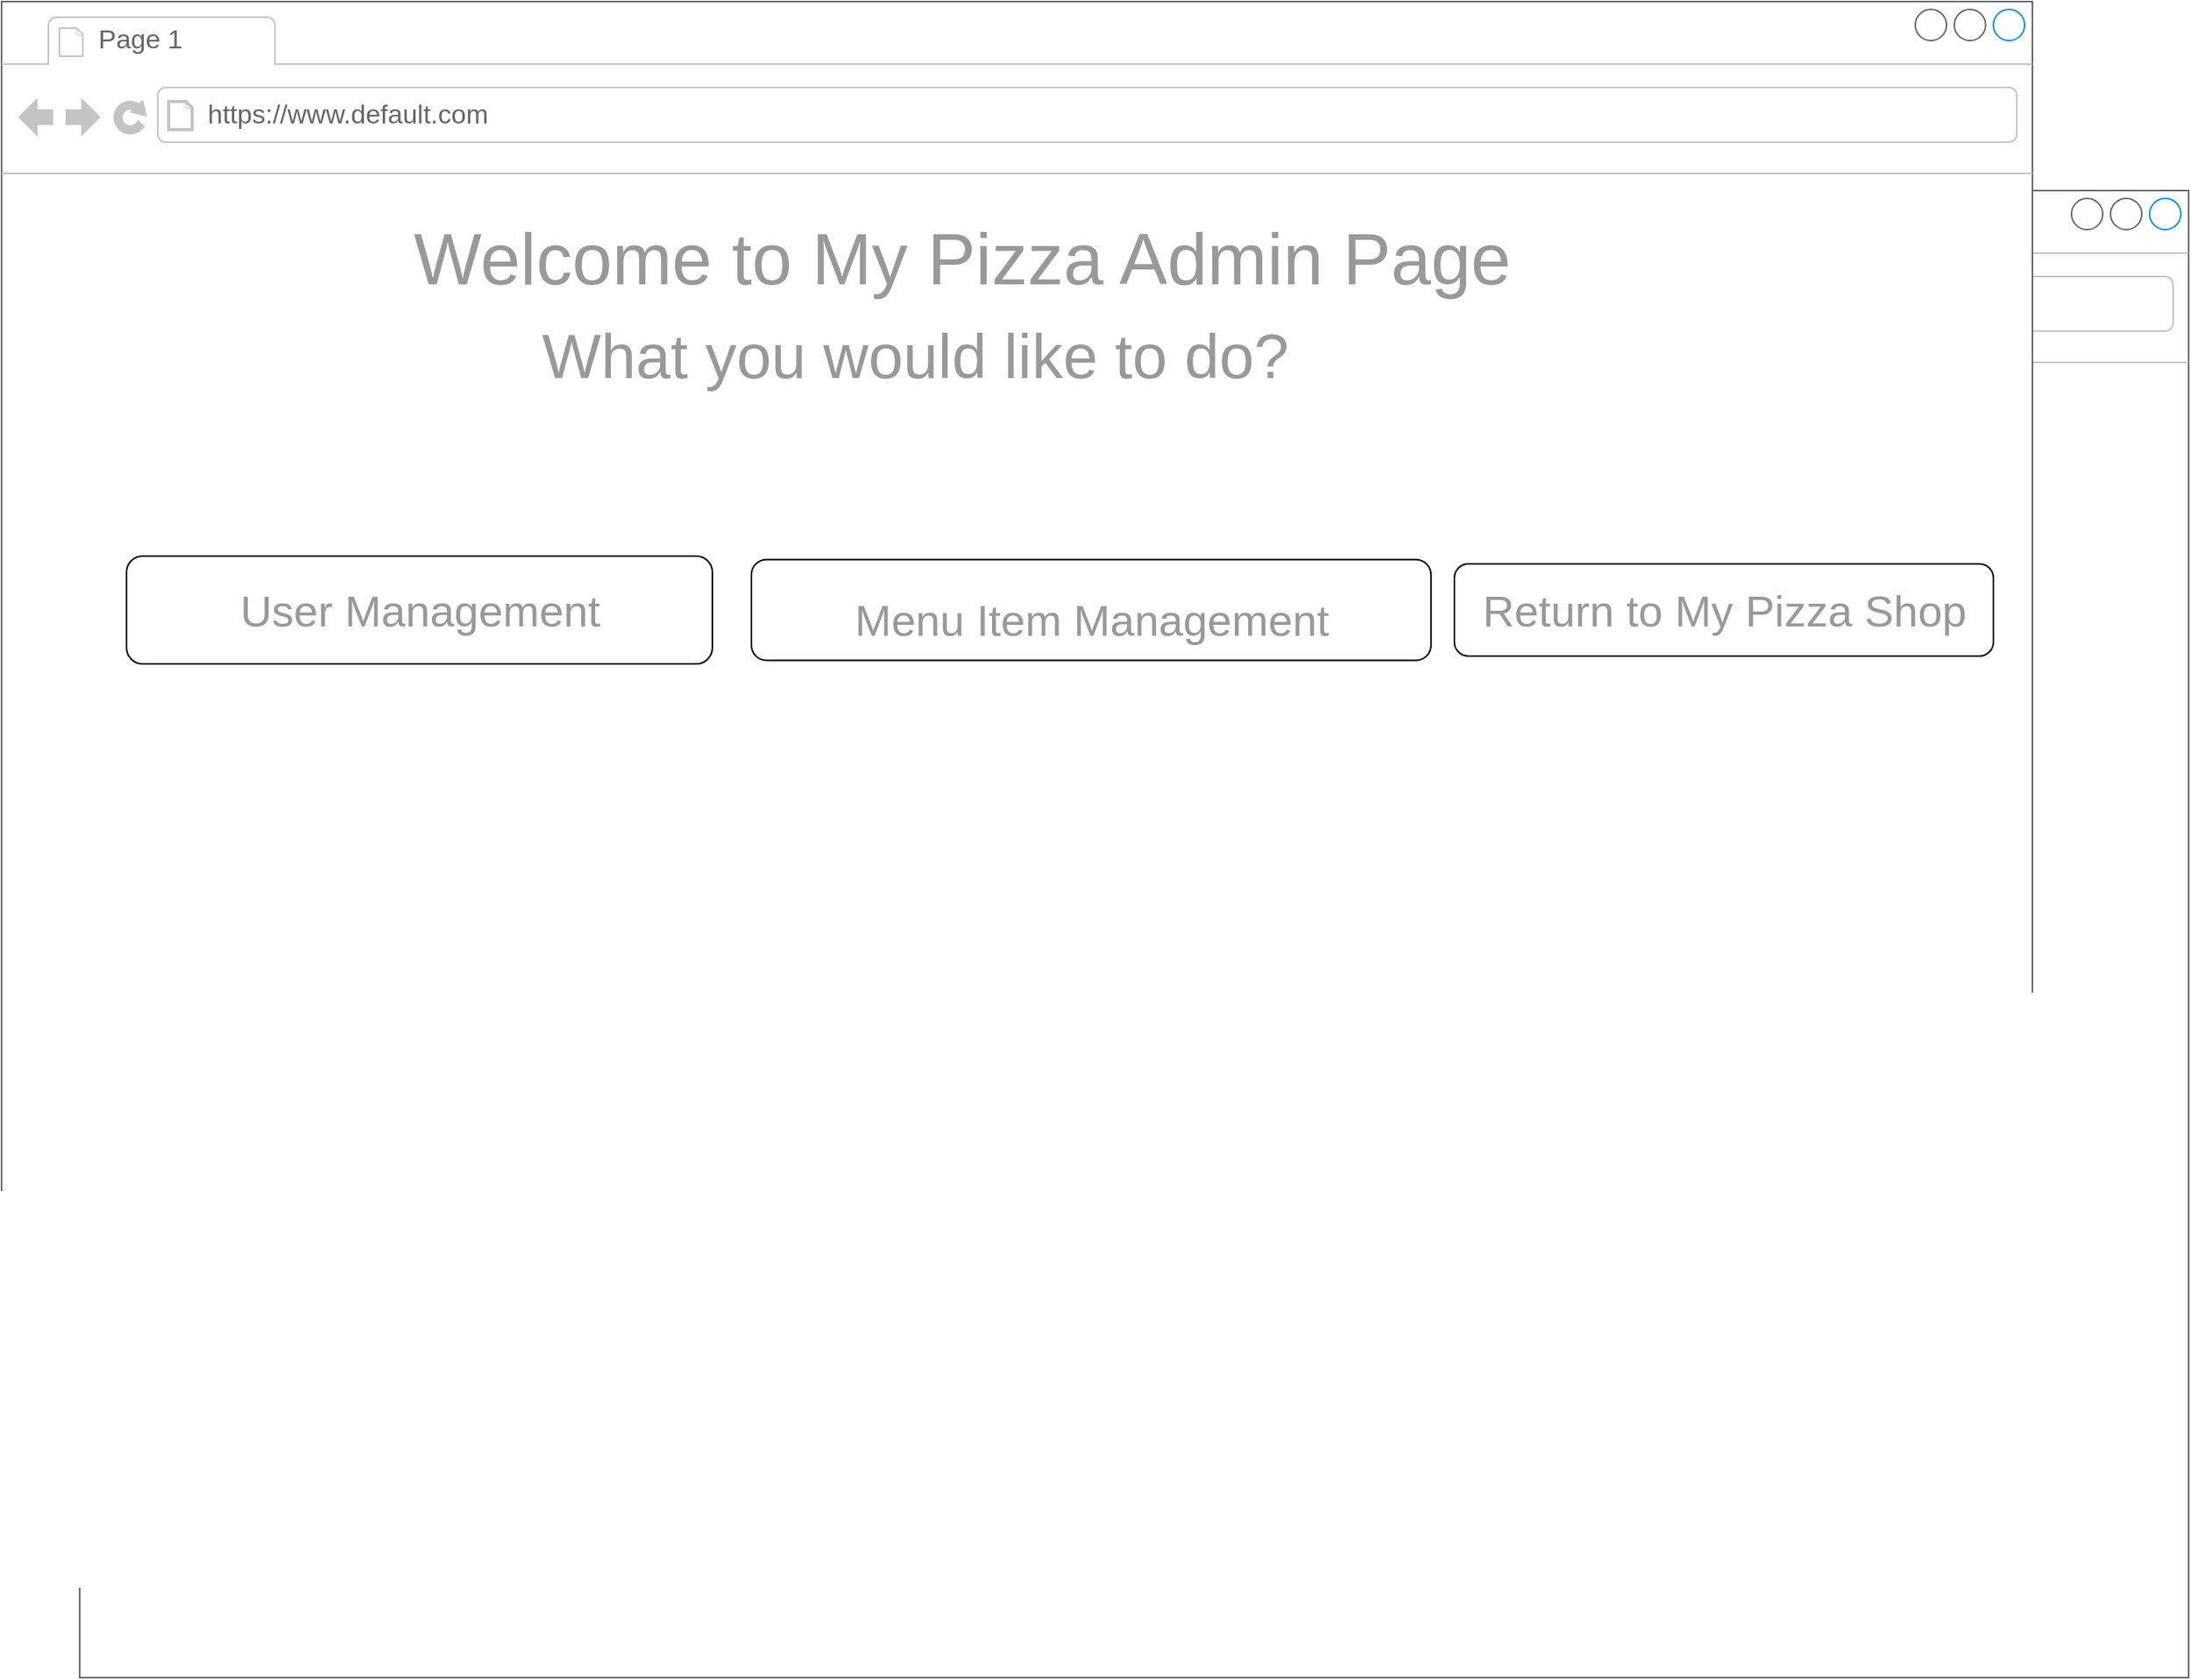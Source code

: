 <mxfile version="20.6.0" type="device"><diagram name="Page-1" id="2cc2dc42-3aac-f2a9-1cec-7a8b7cbee084"><mxGraphModel dx="-318" dy="1332" grid="1" gridSize="10" guides="1" tooltips="1" connect="1" arrows="1" fold="1" page="1" pageScale="1" pageWidth="1100" pageHeight="850" background="none" math="0" shadow="0"><root><mxCell id="0"/><mxCell id="1" parent="0"/><mxCell id="7026571954dc6520-1" value="" style="strokeWidth=1;shadow=0;dashed=0;align=center;html=1;shape=mxgraph.mockup.containers.browserWindow;rSize=0;strokeColor=#666666;mainText=,;recursiveResize=0;rounded=0;labelBackgroundColor=none;fontFamily=Verdana;fontSize=12" parent="1" vertex="1"><mxGeometry x="1720" y="50" width="1350" height="952" as="geometry"/></mxCell><mxCell id="7026571954dc6520-2" value="Page 1" style="strokeWidth=1;shadow=0;dashed=0;align=center;html=1;shape=mxgraph.mockup.containers.anchor;fontSize=17;fontColor=#666666;align=left;" parent="7026571954dc6520-1" vertex="1"><mxGeometry x="60" y="12" width="110" height="26" as="geometry"/></mxCell><mxCell id="7026571954dc6520-3" value="https://www.default.com" style="strokeWidth=1;shadow=0;dashed=0;align=center;html=1;shape=mxgraph.mockup.containers.anchor;rSize=0;fontSize=17;fontColor=#666666;align=left;" parent="7026571954dc6520-1" vertex="1"><mxGeometry x="130" y="60" width="250" height="26" as="geometry"/></mxCell><mxCell id="XdrXnuQvbxu3idKPkUTi-138" value="Welcome to My Pizza Admin Page" style="text;html=1;strokeColor=none;fillColor=none;align=center;verticalAlign=middle;whiteSpace=wrap;rounded=0;fontSize=46;fontColor=#999999;" parent="7026571954dc6520-1" vertex="1"><mxGeometry x="160" y="140" width="730" height="50" as="geometry"/></mxCell><mxCell id="XdrXnuQvbxu3idKPkUTi-269" value="" style="rounded=1;whiteSpace=wrap;html=1;fontSize=20;fontColor=#999999;" parent="7026571954dc6520-1" vertex="1"><mxGeometry x="305" y="220" width="300" height="30" as="geometry"/></mxCell><mxCell id="XdrXnuQvbxu3idKPkUTi-365" value="" style="rounded=1;whiteSpace=wrap;html=1;fontSize=20;fontColor=#999999;" parent="7026571954dc6520-1" vertex="1"><mxGeometry x="305" y="450" width="300" height="30" as="geometry"/></mxCell><mxCell id="XdrXnuQvbxu3idKPkUTi-366" value="" style="rounded=1;whiteSpace=wrap;html=1;fontSize=20;fontColor=#999999;" parent="7026571954dc6520-1" vertex="1"><mxGeometry x="305" y="500" width="300" height="30" as="geometry"/></mxCell><mxCell id="XdrXnuQvbxu3idKPkUTi-368" value="" style="rounded=1;whiteSpace=wrap;html=1;fontSize=20;fontColor=#999999;" parent="7026571954dc6520-1" vertex="1"><mxGeometry x="305" y="400" width="300" height="30" as="geometry"/></mxCell><mxCell id="XdrXnuQvbxu3idKPkUTi-369" value="" style="rounded=1;whiteSpace=wrap;html=1;fontSize=20;fontColor=#999999;" parent="7026571954dc6520-1" vertex="1"><mxGeometry x="305" y="280" width="300" height="30" as="geometry"/></mxCell><mxCell id="XdrXnuQvbxu3idKPkUTi-370" value="" style="rounded=1;whiteSpace=wrap;html=1;fontSize=20;fontColor=#999999;" parent="7026571954dc6520-1" vertex="1"><mxGeometry x="305" y="340" width="300" height="30" as="geometry"/></mxCell><mxCell id="XdrXnuQvbxu3idKPkUTi-372" value="Category" style="text;html=1;strokeColor=none;fillColor=none;align=center;verticalAlign=middle;whiteSpace=wrap;rounded=0;fontSize=20;fontColor=#999999;" parent="7026571954dc6520-1" vertex="1"><mxGeometry x="130" y="340" width="150" height="30" as="geometry"/></mxCell><mxCell id="XdrXnuQvbxu3idKPkUTi-385" value="Item name" style="text;html=1;strokeColor=none;fillColor=none;align=center;verticalAlign=middle;whiteSpace=wrap;rounded=0;fontSize=20;fontColor=#999999;" parent="7026571954dc6520-1" vertex="1"><mxGeometry x="130" y="220" width="150" height="30" as="geometry"/></mxCell><mxCell id="XdrXnuQvbxu3idKPkUTi-386" value="Description" style="text;html=1;strokeColor=none;fillColor=none;align=center;verticalAlign=middle;whiteSpace=wrap;rounded=0;fontSize=20;fontColor=#999999;" parent="7026571954dc6520-1" vertex="1"><mxGeometry x="130" y="400" width="150" height="30" as="geometry"/></mxCell><mxCell id="XdrXnuQvbxu3idKPkUTi-387" value="Size" style="text;html=1;strokeColor=none;fillColor=none;align=center;verticalAlign=middle;whiteSpace=wrap;rounded=0;fontSize=20;fontColor=#999999;" parent="7026571954dc6520-1" vertex="1"><mxGeometry x="130" y="450" width="150" height="30" as="geometry"/></mxCell><mxCell id="XdrXnuQvbxu3idKPkUTi-388" value="Image Link" style="text;html=1;strokeColor=none;fillColor=none;align=center;verticalAlign=middle;whiteSpace=wrap;rounded=0;fontSize=20;fontColor=#999999;" parent="7026571954dc6520-1" vertex="1"><mxGeometry x="120" y="280" width="150" height="30" as="geometry"/></mxCell><mxCell id="XdrXnuQvbxu3idKPkUTi-405" value="Price" style="text;html=1;strokeColor=none;fillColor=none;align=center;verticalAlign=middle;whiteSpace=wrap;rounded=0;fontSize=20;fontColor=#999999;" parent="7026571954dc6520-1" vertex="1"><mxGeometry x="130" y="500" width="150" height="30" as="geometry"/></mxCell><mxCell id="XdrXnuQvbxu3idKPkUTi-407" value="" style="rounded=1;whiteSpace=wrap;html=1;fontSize=20;fontColor=#999999;" parent="7026571954dc6520-1" vertex="1"><mxGeometry x="305" y="580" width="100" height="30" as="geometry"/></mxCell><mxCell id="XdrXnuQvbxu3idKPkUTi-408" value="" style="rounded=1;whiteSpace=wrap;html=1;fontSize=20;fontColor=#999999;" parent="7026571954dc6520-1" vertex="1"><mxGeometry x="430" y="580" width="100" height="30" as="geometry"/></mxCell><mxCell id="XdrXnuQvbxu3idKPkUTi-409" value="Submit" style="text;html=1;strokeColor=none;fillColor=none;align=center;verticalAlign=middle;whiteSpace=wrap;rounded=0;fontSize=20;fontColor=#999999;" parent="7026571954dc6520-1" vertex="1"><mxGeometry x="320" y="580" width="60" height="30" as="geometry"/></mxCell><mxCell id="XdrXnuQvbxu3idKPkUTi-410" value="Clear" style="text;html=1;strokeColor=none;fillColor=none;align=center;verticalAlign=middle;whiteSpace=wrap;rounded=0;fontSize=20;fontColor=#999999;" parent="7026571954dc6520-1" vertex="1"><mxGeometry x="450" y="580" width="60" height="30" as="geometry"/></mxCell><mxCell id="XdrXnuQvbxu3idKPkUTi-411" value="Return" style="text;html=1;strokeColor=none;fillColor=none;align=center;verticalAlign=middle;whiteSpace=wrap;rounded=0;fontSize=20;fontColor=#999999;" parent="7026571954dc6520-1" vertex="1"><mxGeometry x="545" y="580" width="60" height="30" as="geometry"/></mxCell><mxCell id="rEgRKFZYI3yGq3LAKowD-2" value="" style="strokeWidth=1;shadow=0;dashed=0;align=center;html=1;shape=mxgraph.mockup.containers.browserWindow;rSize=0;strokeColor=#666666;mainText=,;recursiveResize=0;rounded=0;labelBackgroundColor=none;fontFamily=Verdana;fontSize=12" parent="7026571954dc6520-1" vertex="1"><mxGeometry x="-50" y="-121" width="1300" height="832" as="geometry"/></mxCell><mxCell id="rEgRKFZYI3yGq3LAKowD-3" value="Page 1" style="strokeWidth=1;shadow=0;dashed=0;align=center;html=1;shape=mxgraph.mockup.containers.anchor;fontSize=17;fontColor=#666666;align=left;" parent="rEgRKFZYI3yGq3LAKowD-2" vertex="1"><mxGeometry x="60" y="12" width="110" height="26" as="geometry"/></mxCell><mxCell id="rEgRKFZYI3yGq3LAKowD-4" value="https://www.default.com" style="strokeWidth=1;shadow=0;dashed=0;align=center;html=1;shape=mxgraph.mockup.containers.anchor;rSize=0;fontSize=17;fontColor=#666666;align=left;" parent="rEgRKFZYI3yGq3LAKowD-2" vertex="1"><mxGeometry x="130" y="60" width="250" height="26" as="geometry"/></mxCell><mxCell id="rEgRKFZYI3yGq3LAKowD-5" value="Welcome to My Pizza Admin Page" style="text;html=1;strokeColor=none;fillColor=none;align=center;verticalAlign=middle;whiteSpace=wrap;rounded=0;fontSize=46;fontColor=#999999;" parent="rEgRKFZYI3yGq3LAKowD-2" vertex="1"><mxGeometry x="250" y="140" width="730" height="50" as="geometry"/></mxCell><mxCell id="rEgRKFZYI3yGq3LAKowD-10" value="" style="rounded=1;whiteSpace=wrap;html=1;fontSize=20;fontColor=#999999;" parent="rEgRKFZYI3yGq3LAKowD-2" vertex="1"><mxGeometry x="80" y="355" width="375" height="69" as="geometry"/></mxCell><mxCell id="rEgRKFZYI3yGq3LAKowD-23" value="What you would like to do?" style="text;html=1;strokeColor=none;fillColor=none;align=center;verticalAlign=middle;whiteSpace=wrap;rounded=0;fontSize=40;fontColor=#999999;" parent="rEgRKFZYI3yGq3LAKowD-2" vertex="1"><mxGeometry x="220" y="201" width="730" height="50" as="geometry"/></mxCell><mxCell id="rEgRKFZYI3yGq3LAKowD-24" value="" style="rounded=1;whiteSpace=wrap;html=1;fontSize=20;fontColor=#999999;" parent="rEgRKFZYI3yGq3LAKowD-2" vertex="1"><mxGeometry x="480" y="357.25" width="435" height="64.5" as="geometry"/></mxCell><mxCell id="rEgRKFZYI3yGq3LAKowD-25" value="" style="rounded=1;whiteSpace=wrap;html=1;fontSize=20;fontColor=#999999;" parent="rEgRKFZYI3yGq3LAKowD-2" vertex="1"><mxGeometry x="930" y="360" width="345" height="59" as="geometry"/></mxCell><mxCell id="rEgRKFZYI3yGq3LAKowD-30" value="Menu Item Management" style="text;html=1;strokeColor=none;fillColor=none;align=center;verticalAlign=middle;whiteSpace=wrap;rounded=0;fontSize=28;fontColor=#999999;" parent="rEgRKFZYI3yGq3LAKowD-2" vertex="1"><mxGeometry x="512.5" y="381" width="370" height="30" as="geometry"/></mxCell><mxCell id="rEgRKFZYI3yGq3LAKowD-29" value="User Management" style="text;html=1;strokeColor=none;fillColor=none;align=center;verticalAlign=middle;whiteSpace=wrap;rounded=0;fontSize=28;fontColor=#999999;" parent="rEgRKFZYI3yGq3LAKowD-2" vertex="1"><mxGeometry x="82.5" y="374.5" width="370" height="30" as="geometry"/></mxCell><mxCell id="rEgRKFZYI3yGq3LAKowD-31" value="Return to My Pizza Shop" style="text;html=1;strokeColor=none;fillColor=none;align=center;verticalAlign=middle;whiteSpace=wrap;rounded=0;fontSize=28;fontColor=#999999;" parent="rEgRKFZYI3yGq3LAKowD-2" vertex="1"><mxGeometry x="917.5" y="374.5" width="370" height="30" as="geometry"/></mxCell></root></mxGraphModel></diagram></mxfile>